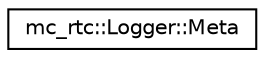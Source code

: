 digraph "Graphical Class Hierarchy"
{
 // INTERACTIVE_SVG=YES
 // LATEX_PDF_SIZE
  edge [fontname="Helvetica",fontsize="10",labelfontname="Helvetica",labelfontsize="10"];
  node [fontname="Helvetica",fontsize="10",shape=record];
  rankdir="LR";
  Node0 [label="mc_rtc::Logger::Meta",height=0.2,width=0.4,color="black", fillcolor="white", style="filled",URL="$structmc__rtc_1_1Logger_1_1Meta.html",tooltip="Log meta data written in the first call to log after a call to \\start."];
}
